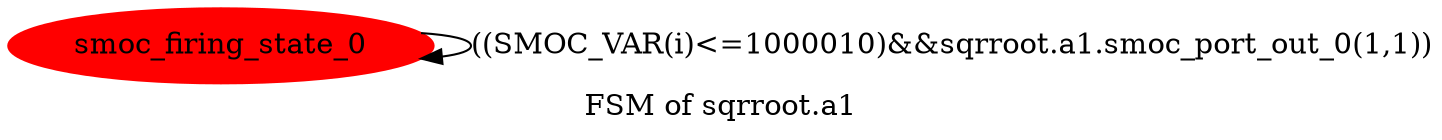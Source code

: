 digraph G {
graph [label="FSM of sqrroot.a1"]
0[color="red" label="smoc_firing_state_0" style="filled"];
0->0 [label="((SMOC_VAR(i)<=1000010)&&sqrroot.a1.smoc_port_out_0(1,1))"];
}
digraph G {
graph [label="FSM of sqrroot.a5"]
0[color="red" label="smoc_firing_state_1" style="filled"];
0->0 [label="sqrroot.a5.smoc_port_in_0(1,1)"];
}
digraph G {
graph [label="FSM of sqrroot.a2"]
0[color="red" label="smoc_firing_state_2" style="filled"];
1[label="smoc_firing_state_3"];
0->1 [label="(sqrroot.a2.smoc_port_in_0(1,1)&&sqrroot.a2.smoc_port_out_0(1,1))"];
1->0 [label="((sqrroot.a2.smoc_port_in_1(1,1)&&SMOC_GUARD(this_type::check))&&sqrroot.a2.smoc_port_out_1(1,1))"];
1->1 [label="((sqrroot.a2.smoc_port_in_1(1,1)&&(!SMOC_GUARD(this_type::check)))&&sqrroot.a2.smoc_port_out_0(1,1))"];
}
digraph G {
graph [label="FSM of sqrroot.a3"]
0[color="red" label="smoc_firing_state_4" style="filled"];
0->0 [label="((sqrroot.a3.smoc_port_in_0(1,1)&&sqrroot.a3.smoc_port_in_1(1,1))&&sqrroot.a3.smoc_port_out_0(1,1))"];
}
digraph G {
graph [label="FSM of sqrroot.a4"]
0[color="red" label="smoc_firing_state_5" style="filled"];
0->0 [label="(sqrroot.a4.smoc_port_in_0(1,1)&&(sqrroot.a4.smoc_port_out_0(1,1)&&sqrroot.a4.smoc_port_out_1(1,1)))"];
}
